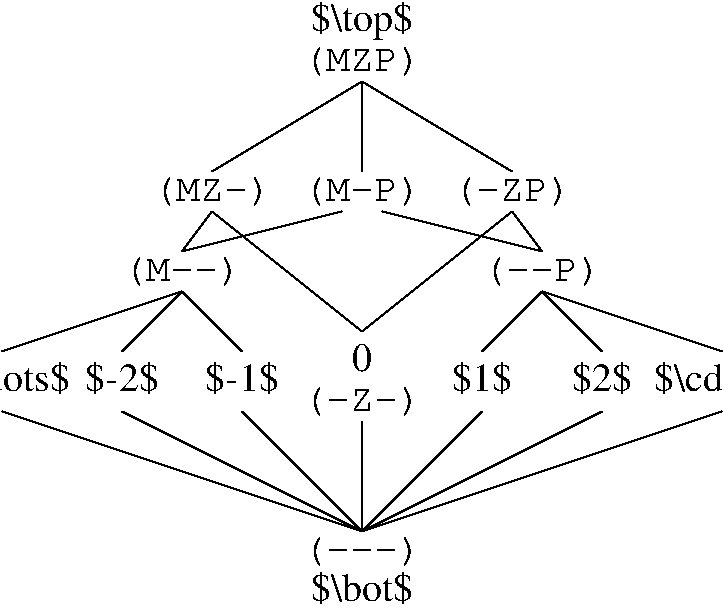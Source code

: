 #FIG 3.2
Landscape
Center
Inches
Letter  
100.00
Single
-2
1200 2
2 1 0 1 0 7 100 0 -1 0.000 0 0 -1 0 0 2
	 4725 2325 5175 2775
2 1 0 1 0 7 100 0 -1 0.000 0 0 -1 0 0 2
	 4275 2775 4725 2325
2 1 0 1 0 7 100 0 -1 0.000 0 0 -1 0 0 2
	 1575 2775 2025 2325
2 1 0 1 0 7 100 0 -1 0.000 0 0 -1 0 0 2
	 2025 2325 2475 2775
2 1 0 1 0 7 100 0 -1 0.000 0 0 -1 0 0 2
	 3375 4125 3375 3300
2 1 0 1 0 7 100 0 -1 0.000 0 0 -1 0 0 2
	 1575 3225 3375 4125
2 1 0 1 0 7 100 0 -1 0.000 0 0 -1 0 0 2
	 3375 4125 5175 3225
2 1 0 1 0 7 100 0 -1 0.000 0 0 -1 0 0 2
	 4275 3225 3375 4125
2 1 0 1 0 7 100 0 -1 0.000 0 0 -1 0 0 2
	 3375 4125 2475 3225
2 1 0 1 0 7 100 0 -1 0.000 0 0 -1 0 0 2
	 2025 2325 675 2775
2 1 0 1 0 7 100 0 -1 0.000 0 0 -1 0 0 2
	 3375 4125 675 3225
2 1 0 1 0 7 100 0 -1 0.000 0 0 -1 0 0 2
	 4725 2325 6075 2775
2 1 0 1 0 7 100 0 -1 0.000 0 0 -1 0 0 2
	 6075 3225 3375 4125
2 1 0 1 0 7 50 0 -1 0.000 0 0 -1 0 0 2
	 3375 2625 2250 1725
2 1 0 1 0 7 50 0 -1 0.000 0 0 -1 0 0 2
	 3375 2625 4500 1725
2 1 0 1 0 7 50 0 -1 0.000 0 0 -1 0 0 2
	 2025 2025 2250 1725
2 1 0 1 0 7 50 0 -1 0.000 0 0 -1 0 0 2
	 4725 2025 4500 1725
2 1 0 1 0 7 50 0 -1 0.000 0 0 -1 0 0 2
	 3375 750 2250 1425
2 1 0 1 0 7 50 0 -1 0.000 0 0 -1 0 0 2
	 3375 750 4500 1425
2 1 0 1 0 7 50 0 -1 0.000 0 0 -1 0 0 2
	 2025 2025 3225 1725
2 1 0 1 0 7 50 0 -1 0.000 0 0 -1 0 0 2
	 4725 2025 3525 1725
2 1 0 1 0 7 50 0 -1 0.000 0 0 -1 0 0 2
	 3375 1425 3375 750
4 1 0 100 0 0 20 0.0000 2 240 405 5175 3075 $2$\001
4 1 0 100 0 0 20 0.0000 2 240 495 1575 3075 $-2$\001
4 1 0 100 0 0 20 0.0000 2 240 495 2475 3075 $-1$\001
4 1 0 100 0 0 20 0.0000 2 195 135 3375 2925 0\001
4 1 0 100 0 0 20 0.0000 2 240 405 4275 3075 $1$\001
4 1 0 100 0 0 20 0.0000 2 270 705 3375 375 $\\top$\001
4 1 0 100 0 0 20 0.0000 2 240 705 3375 4650 $\\bot$\001
4 1 0 100 0 0 20 0.0000 2 240 930 6075 3075 $\\cdots$\001
4 1 0 100 0 0 20 0.0000 2 240 930 675 3075 $\\cdots$\001
4 1 0 100 0 5 20 0.0000 2 210 825 3375 4350 (---)\001
4 1 0 100 0 5 20 0.0000 2 210 825 3375 3225 (-Z-)\001
4 1 0 100 0 5 20 0.0000 2 210 825 2025 2250 (M--)\001
4 1 0 100 0 5 20 0.0000 2 210 825 4725 2250 (--P)\001
4 1 0 100 0 5 20 0.0000 2 210 825 3375 675 (MZP)\001
4 1 0 100 0 5 20 0.0000 2 210 825 2250 1650 (MZ-)\001
4 1 0 100 0 5 20 0.0000 2 210 825 3375 1650 (M-P)\001
4 1 0 100 0 5 20 0.0000 2 210 825 4500 1650 (-ZP)\001
